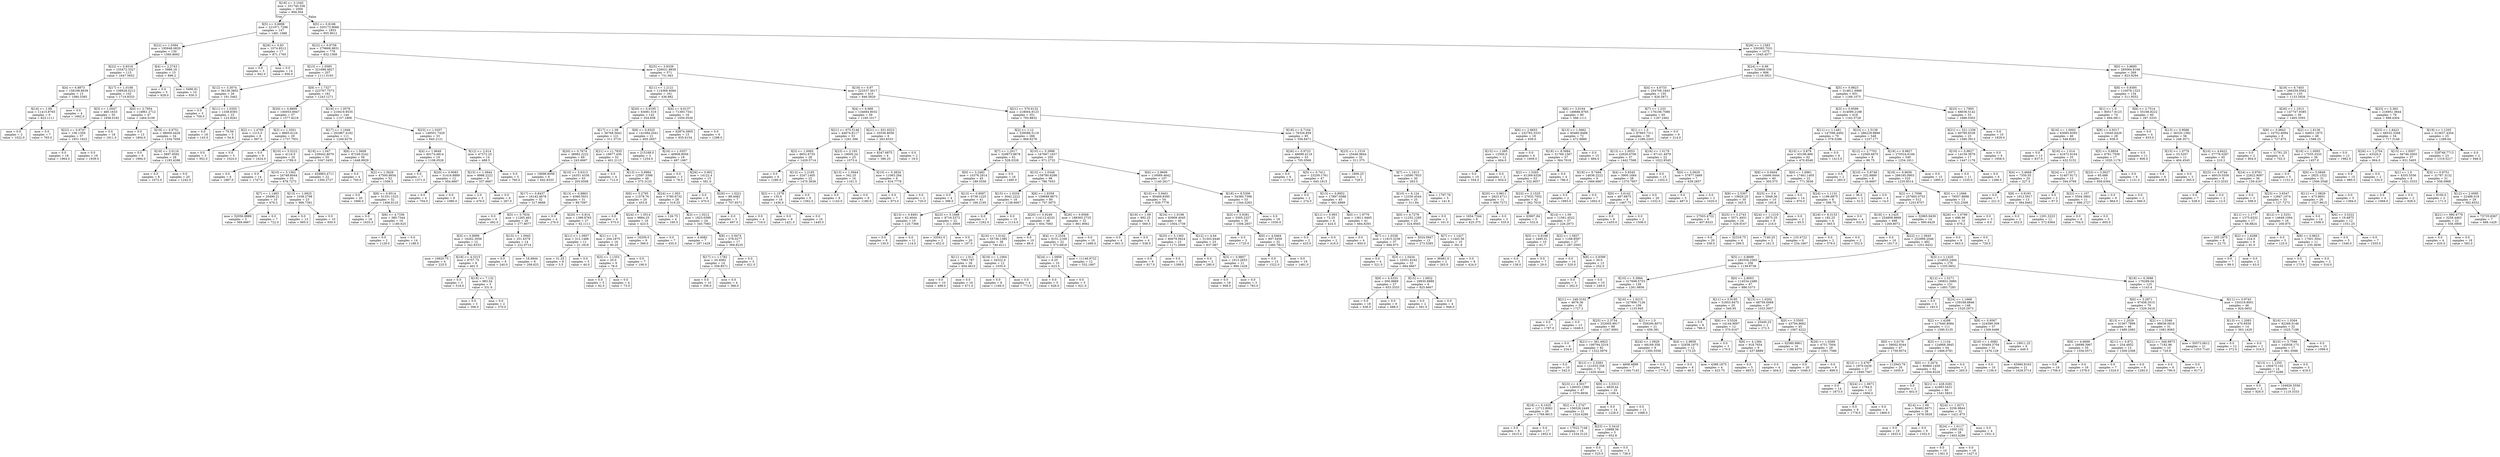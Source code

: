 digraph Tree {
node [shape=box] ;
0 [label="X[18] <= 3.1045\nmse = 331740.336\nsamples = 2000\nvalue = 994.504"] ;
1 [label="X[5] <= 0.8898\nmse = 221971.7296\nsamples = 147\nvalue = 1481.1088"] ;
0 -> 1 [labeldistance=2.5, labelangle=45, headlabel="True"] ;
2 [label="X[22] <= 1.0394\nmse = 195848.0829\nsamples = 130\nvalue = 1560.8692"] ;
1 -> 2 ;
3 [label="X[22] <= 0.9318\nmse = 155472.3327\nsamples = 115\nvalue = 1647.5652"] ;
2 -> 3 ;
4 [label="X[4] <= 6.8873\nmse = 158168.8639\nsamples = 13\nvalue = 1080.5385"] ;
3 -> 4 ;
5 [label="X[14] <= 1.09\nmse = 11415.8765\nsamples = 9\nvalue = 822.1111"] ;
4 -> 5 ;
6 [label="mse = 0.0\nsamples = 2\nvalue = 1022.0"] ;
5 -> 6 ;
7 [label="mse = 0.0\nsamples = 7\nvalue = 765.0"] ;
5 -> 7 ;
8 [label="mse = 0.0\nsamples = 4\nvalue = 1662.0"] ;
4 -> 8 ;
9 [label="X[17] <= 1.0108\nmse = 108928.0212\nsamples = 102\nvalue = 1719.8333"] ;
3 -> 9 ;
10 [label="X[3] <= 1.0547\nmse = 460.1633\nsamples = 55\nvalue = 1938.0182"] ;
9 -> 10 ;
11 [label="X[22] <= 0.9747\nmse = 156.1359\nsamples = 37\nvalue = 1951.1622"] ;
10 -> 11 ;
12 [label="mse = 0.0\nsamples = 18\nvalue = 1964.0"] ;
11 -> 12 ;
13 [label="mse = 0.0\nsamples = 19\nvalue = 1939.0"] ;
11 -> 13 ;
14 [label="mse = 0.0\nsamples = 18\nvalue = 1911.0"] ;
10 -> 14 ;
15 [label="X[0] <= 2.7954\nmse = 114961.2712\nsamples = 47\nvalue = 1464.5106"] ;
9 -> 15 ;
16 [label="mse = 0.0\nsamples = 13\nvalue = 1804.0"] ;
15 -> 16 ;
17 [label="X[19] <= 0.9751\nmse = 98000.4429\nsamples = 34\nvalue = 1334.7059"] ;
15 -> 17 ;
18 [label="mse = 0.0\nsamples = 6\nvalue = 1994.0"] ;
17 -> 18 ;
19 [label="X[18] <= 3.0116\nmse = 5897.9592\nsamples = 28\nvalue = 1193.4286"] ;
17 -> 19 ;
20 [label="mse = 0.0\nsamples = 8\nvalue = 1072.0"] ;
19 -> 20 ;
21 [label="mse = 0.0\nsamples = 20\nvalue = 1242.0"] ;
19 -> 21 ;
22 [label="X[4] <= 2.2743\nmse = 5986.16\nsamples = 15\nvalue = 896.2"] ;
2 -> 22 ;
23 [label="mse = 0.0\nsamples = 5\nvalue = 828.0"] ;
22 -> 23 ;
24 [label="mse = 5490.81\nsamples = 10\nvalue = 930.3"] ;
22 -> 24 ;
25 [label="X[26] <= 0.93\nmse = 1074.8512\nsamples = 17\nvalue = 871.1765"] ;
1 -> 25 ;
26 [label="mse = 0.0\nsamples = 3\nvalue = 942.0"] ;
25 -> 26 ;
27 [label="mse = 0.0\nsamples = 14\nvalue = 856.0"] ;
25 -> 27 ;
28 [label="X[5] <= 0.8186\nmse = 320173.9066\nsamples = 1853\nvalue = 955.9012"] ;
0 -> 28 [labeldistance=2.5, labelangle=-45, headlabel="False"] ;
29 [label="X[22] <= 0.9758\nmse = 279668.9831\nsamples = 778\nvalue = 832.1568"] ;
28 -> 29 ;
30 [label="X[15] <= 1.0585\nmse = 321696.4827\nsamples = 207\nvalue = 1111.0193"] ;
29 -> 30 ;
31 [label="X[12] <= 3.3074\nmse = 36136.3802\nsamples = 26\nvalue = 191.3462"] ;
30 -> 31 ;
32 [label="mse = 0.0\nsamples = 3\nvalue = 709.0"] ;
31 -> 32 ;
33 [label="X[11] <= 1.0355\nmse = 1338.8393\nsamples = 23\nvalue = 123.8261"] ;
31 -> 33 ;
34 [label="mse = 0.0\nsamples = 18\nvalue = 143.0"] ;
33 -> 34 ;
35 [label="mse = 70.56\nsamples = 5\nvalue = 54.8"] ;
33 -> 35 ;
36 [label="X[9] <= 1.7327\nmse = 223767.7573\nsamples = 181\nvalue = 1243.1271"] ;
30 -> 36 ;
37 [label="X[20] <= 0.8809\nmse = 100053.6947\nsamples = 37\nvalue = 1577.6216"] ;
36 -> 37 ;
38 [label="X[2] <= 1.4795\nmse = 1215.0\nsamples = 8\nvalue = 997.0"] ;
37 -> 38 ;
39 [label="mse = 0.0\nsamples = 3\nvalue = 952.0"] ;
38 -> 39 ;
40 [label="mse = 0.0\nsamples = 5\nvalue = 1024.0"] ;
38 -> 40 ;
41 [label="X[2] <= 1.3501\nmse = 8665.6124\nsamples = 29\nvalue = 1737.7931"] ;
37 -> 41 ;
42 [label="mse = 0.0\nsamples = 9\nvalue = 1624.0"] ;
41 -> 42 ;
43 [label="X[10] <= 5.5222\nmse = 4116.0\nsamples = 20\nvalue = 1789.0"] ;
41 -> 43 ;
44 [label="mse = 0.0\nsamples = 6\nvalue = 1887.0"] ;
43 -> 44 ;
45 [label="mse = 0.0\nsamples = 14\nvalue = 1747.0"] ;
43 -> 45 ;
46 [label="X[19] <= 1.0576\nmse = 219419.9535\nsamples = 144\nvalue = 1157.1806"] ;
36 -> 46 ;
47 [label="X[17] <= 1.1946\nmse = 202967.4182\nsamples = 111\nvalue = 1249.9279"] ;
46 -> 47 ;
48 [label="X[19] <= 1.047\nmse = 239442.8079\nsamples = 55\nvalue = 1047.3455"] ;
47 -> 48 ;
49 [label="X[10] <= 5.1562\nmse = 24748.8044\nsamples = 33\nvalue = 878.7273"] ;
48 -> 49 ;
50 [label="X[7] <= 1.1483\nmse = 20490.21\nsamples = 10\nvalue = 676.3"] ;
49 -> 50 ;
51 [label="mse = 52056.8889\nsamples = 3\nvalue = 569.6667"] ;
50 -> 51 ;
52 [label="mse = 0.0\nsamples = 7\nvalue = 722.0"] ;
50 -> 52 ;
53 [label="X[13] <= 1.0925\nmse = 1038.2798\nsamples = 23\nvalue = 966.7391"] ;
49 -> 53 ;
54 [label="mse = 0.0\nsamples = 13\nvalue = 995.0"] ;
53 -> 54 ;
55 [label="mse = 0.0\nsamples = 10\nvalue = 930.0"] ;
53 -> 55 ;
56 [label="mse = 454863.4711\nsamples = 22\nvalue = 1300.2727"] ;
48 -> 56 ;
57 [label="X[6] <= 1.5608\nmse = 87249.5242\nsamples = 56\nvalue = 1448.8929"] ;
47 -> 57 ;
58 [label="mse = 0.0\nsamples = 4\nvalue = 700.0"] ;
57 -> 58 ;
59 [label="X[2] <= 1.3629\nmse = 47500.8654\nsamples = 52\nvalue = 1506.5"] ;
57 -> 59 ;
60 [label="mse = 0.0\nsamples = 20\nvalue = 1666.0"] ;
59 -> 60 ;
61 [label="X[8] <= 0.9514\nmse = 51351.1523\nsamples = 32\nvalue = 1406.8125"] ;
59 -> 61 ;
62 [label="mse = 0.0\nsamples = 16\nvalue = 1633.0"] ;
61 -> 62 ;
63 [label="X[6] <= 4.7336\nmse = 380.7344\nsamples = 16\nvalue = 1180.625"] ;
61 -> 63 ;
64 [label="mse = 0.0\nsamples = 2\nvalue = 1129.0"] ;
63 -> 64 ;
65 [label="mse = 0.0\nsamples = 14\nvalue = 1188.0"] ;
63 -> 65 ;
66 [label="X[23] <= 1.0207\nmse = 148501.7429\nsamples = 33\nvalue = 845.2121"] ;
46 -> 66 ;
67 [label="X[4] <= 1.9649\nmse = 60174.6814\nsamples = 19\nvalue = 1108.0526"] ;
66 -> 67 ;
68 [label="mse = 0.0\nsamples = 7\nvalue = 1371.0"] ;
67 -> 68 ;
69 [label="X[20] <= 0.9083\nmse = 31416.8889\nsamples = 12\nvalue = 954.6667"] ;
67 -> 69 ;
70 [label="mse = 0.0\nsamples = 4\nvalue = 704.0"] ;
69 -> 70 ;
71 [label="mse = 0.0\nsamples = 8\nvalue = 1080.0"] ;
69 -> 71 ;
72 [label="X[12] <= 2.614\nmse = 47372.25\nsamples = 14\nvalue = 488.5"] ;
66 -> 72 ;
73 [label="X[15] <= 1.0944\nmse = 9988.2222\nsamples = 9\nvalue = 337.6667"] ;
72 -> 73 ;
74 [label="mse = 2.0\nsamples = 3\nvalue = 479.0"] ;
73 -> 74 ;
75 [label="mse = 0.0\nsamples = 6\nvalue = 267.0"] ;
73 -> 75 ;
76 [label="mse = 0.0\nsamples = 5\nvalue = 760.0"] ;
72 -> 76 ;
77 [label="X[25] <= 3.8339\nmse = 226021.8839\nsamples = 571\nvalue = 731.063"] ;
29 -> 77 ;
78 [label="X[11] <= 1.2121\nmse = 114369.4084\nsamples = 161\nvalue = 436.882"] ;
77 -> 78 ;
79 [label="X[20] <= 0.9195\nmse = 63081.516\nsamples = 142\nvalue = 354.838"] ;
78 -> 79 ;
80 [label="X[17] <= 1.08\nmse = 36768.5642\nsamples = 121\nvalue = 311.3719"] ;
79 -> 80 ;
81 [label="X[20] <= 0.7674\nmse = 38982.2222\nsamples = 69\nvalue = 243.6667"] ;
80 -> 81 ;
82 [label="mse = 18096.8056\nsamples = 6\nvalue = 642.8333"] ;
81 -> 82 ;
83 [label="X[10] <= 5.6313\nmse = 24351.4336\nsamples = 63\nvalue = 205.6508"] ;
81 -> 83 ;
84 [label="X[17] <= 0.8437\nmse = 16142.4678\nsamples = 32\nvalue = 317.9688"] ;
83 -> 84 ;
85 [label="mse = 0.0\nsamples = 6\nvalue = 492.0"] ;
84 -> 85 ;
86 [label="X[5] <= 0.7634\nmse = 11265.463\nsamples = 26\nvalue = 277.8077"] ;
84 -> 86 ;
87 [label="X[3] <= 0.8999\nmse = 16262.3056\nsamples = 12\nvalue = 342.8333"] ;
86 -> 87 ;
88 [label="mse = 10620.75\nsamples = 4\nvalue = 225.5"] ;
87 -> 88 ;
89 [label="X[18] <= 4.3315\nmse = 8757.75\nsamples = 8\nvalue = 401.5"] ;
87 -> 89 ;
90 [label="mse = 0.0\nsamples = 3\nvalue = 518.0"] ;
89 -> 90 ;
91 [label="X[18] <= 7.132\nmse = 983.04\nsamples = 5\nvalue = 331.6"] ;
89 -> 91 ;
92 [label="mse = 0.0\nsamples = 3\nvalue = 306.0"] ;
91 -> 92 ;
93 [label="mse = 0.0\nsamples = 2\nvalue = 370.0"] ;
91 -> 93 ;
94 [label="X[15] <= 1.0945\nmse = 251.6378\nsamples = 14\nvalue = 222.0714"] ;
86 -> 94 ;
95 [label="mse = 0.0\nsamples = 6\nvalue = 240.0"] ;
94 -> 95 ;
96 [label="mse = 18.4844\nsamples = 8\nvalue = 208.625"] ;
94 -> 96 ;
97 [label="X[13] <= 0.8863\nmse = 6360.5931\nsamples = 31\nvalue = 89.7097"] ;
83 -> 97 ;
98 [label="mse = 0.0\nsamples = 4\nvalue = 276.0"] ;
97 -> 98 ;
99 [label="X[20] <= 0.814\nmse = 1399.8765\nsamples = 27\nvalue = 62.1111"] ;
97 -> 99 ;
100 [label="X[11] <= 1.0957\nmse = 312.1488\nsamples = 11\nvalue = 21.1818"] ;
99 -> 100 ;
101 [label="mse = 31.25\nsamples = 6\nvalue = 5.5"] ;
100 -> 101 ;
102 [label="mse = 0.0\nsamples = 5\nvalue = 40.0"] ;
100 -> 102 ;
103 [label="X[1] <= 1.0\nmse = 204.1875\nsamples = 16\nvalue = 90.25"] ;
99 -> 103 ;
104 [label="X[3] <= 1.1353\nmse = 20.0\nsamples = 9\nvalue = 78.0"] ;
103 -> 104 ;
105 [label="mse = 0.0\nsamples = 5\nvalue = 82.0"] ;
104 -> 105 ;
106 [label="mse = 0.0\nsamples = 4\nvalue = 73.0"] ;
104 -> 106 ;
107 [label="mse = 0.0\nsamples = 7\nvalue = 106.0"] ;
103 -> 107 ;
108 [label="X[21] <= 11.7835\nmse = 19677.436\nsamples = 52\nvalue = 401.2115"] ;
80 -> 108 ;
109 [label="mse = 0.0\nsamples = 4\nvalue = 712.0"] ;
108 -> 109 ;
110 [label="X[13] <= 0.9984\nmse = 12597.3398\nsamples = 48\nvalue = 375.3125"] ;
108 -> 110 ;
111 [label="X[6] <= 5.2795\nmse = 11579.76\nsamples = 20\nvalue = 453.8"] ;
110 -> 111 ;
112 [label="mse = 0.0\nsamples = 4\nvalue = 575.0"] ;
111 -> 112 ;
113 [label="X[24] <= 1.0514\nmse = 9884.25\nsamples = 16\nvalue = 423.5"] ;
111 -> 113 ;
114 [label="mse = 16200.0\nsamples = 9\nvalue = 399.0"] ;
113 -> 114 ;
115 [label="mse = 0.0\nsamples = 7\nvalue = 455.0"] ;
113 -> 115 ;
116 [label="X[24] <= 1.003\nmse = 5780.9732\nsamples = 28\nvalue = 319.25"] ;
110 -> 116 ;
117 [label="mse = 126.75\nsamples = 4\nvalue = 160.5"] ;
116 -> 117 ;
118 [label="X[3] <= 1.0212\nmse = 1823.0399\nsamples = 24\nvalue = 345.7083"] ;
116 -> 118 ;
119 [label="mse = 4.4082\nsamples = 7\nvalue = 287.1429"] ;
118 -> 119 ;
120 [label="X[8] <= 0.9474\nmse = 578.0277\nsamples = 17\nvalue = 369.8235"] ;
118 -> 120 ;
121 [label="X[17] <= 1.1782\nmse = 20.4082\nsamples = 14\nvalue = 358.8571"] ;
120 -> 121 ;
122 [label="mse = 0.0\nsamples = 10\nvalue = 356.0"] ;
121 -> 122 ;
123 [label="mse = 0.0\nsamples = 4\nvalue = 366.0"] ;
121 -> 123 ;
124 [label="mse = 0.0\nsamples = 3\nvalue = 421.0"] ;
120 -> 124 ;
125 [label="X[8] <= 0.9325\nmse = 141084.2041\nsamples = 21\nvalue = 605.2857"] ;
79 -> 125 ;
126 [label="mse = 215168.0\nsamples = 3\nvalue = 1254.0"] ;
125 -> 126 ;
127 [label="X[16] <= 1.0357\nmse = 46908.8056\nsamples = 18\nvalue = 497.1667"] ;
125 -> 127 ;
128 [label="mse = 0.0\nsamples = 3\nvalue = 78.0"] ;
127 -> 128 ;
129 [label="X[26] <= 0.902\nmse = 14122.4\nsamples = 15\nvalue = 581.0"] ;
127 -> 129 ;
130 [label="mse = 0.0\nsamples = 8\nvalue = 470.0"] ;
129 -> 130 ;
131 [label="X[26] <= 1.0221\nmse = 88.4082\nsamples = 7\nvalue = 707.8571"] ;
129 -> 131 ;
132 [label="mse = 0.0\nsamples = 3\nvalue = 697.0"] ;
131 -> 132 ;
133 [label="mse = 0.0\nsamples = 4\nvalue = 716.0"] ;
131 -> 133 ;
134 [label="X[4] <= 6.6137\nmse = 71393.7341\nsamples = 19\nvalue = 1050.0526"] ;
78 -> 134 ;
135 [label="mse = 62874.3905\nsamples = 13\nvalue = 935.6154"] ;
134 -> 135 ;
136 [label="mse = 0.0\nsamples = 6\nvalue = 1298.0"] ;
134 -> 136 ;
137 [label="X[19] <= 0.97\nmse = 222537.3017\nsamples = 410\nvalue = 846.5829"] ;
77 -> 137 ;
138 [label="X[4] <= 6.668\nmse = 134684.8032\nsamples = 59\nvalue = 1160.1017"] ;
137 -> 138 ;
139 [label="X[21] <= 675.5146\nmse = 44674.8117\nsamples = 53\nvalue = 1261.566"] ;
138 -> 139 ;
140 [label="X[3] <= 1.0065\nmse = 8652.6735\nsamples = 28\nvalue = 1429.5714"] ;
139 -> 140 ;
141 [label="mse = 0.0\nsamples = 6\nvalue = 1280.0"] ;
140 -> 141 ;
142 [label="X[13] <= 1.2185\nmse = 3247.1405\nsamples = 22\nvalue = 1470.3636"] ;
140 -> 142 ;
143 [label="X[2] <= 1.1578\nmse = 135.0\nsamples = 16\nvalue = 1436.0"] ;
142 -> 143 ;
144 [label="mse = 0.0\nsamples = 6\nvalue = 1421.0"] ;
143 -> 144 ;
145 [label="mse = 0.0\nsamples = 10\nvalue = 1445.0"] ;
143 -> 145 ;
146 [label="mse = 0.0\nsamples = 6\nvalue = 1562.0"] ;
142 -> 146 ;
147 [label="X[23] <= 2.193\nmse = 18000.24\nsamples = 25\nvalue = 1073.4"] ;
139 -> 147 ;
148 [label="X[13] <= 1.0944\nmse = 342.25\nsamples = 16\nvalue = 1161.5"] ;
147 -> 148 ;
149 [label="mse = 0.0\nsamples = 8\nvalue = 1143.0"] ;
148 -> 149 ;
150 [label="mse = 0.0\nsamples = 8\nvalue = 1180.0"] ;
148 -> 150 ;
151 [label="X[10] <= 5.3834\nmse = 11063.284\nsamples = 9\nvalue = 916.7778"] ;
147 -> 151 ;
152 [label="mse = 0.0\nsamples = 7\nvalue = 973.0"] ;
151 -> 152 ;
153 [label="mse = 0.0\nsamples = 2\nvalue = 720.0"] ;
151 -> 153 ;
154 [label="X[21] <= 631.6523\nmse = 35536.8056\nsamples = 6\nvalue = 263.8333"] ;
138 -> 154 ;
155 [label="mse = 8347.6875\nsamples = 4\nvalue = 386.25"] ;
154 -> 155 ;
156 [label="mse = 0.0\nsamples = 2\nvalue = 19.0"] ;
154 -> 156 ;
157 [label="X[21] <= 576.6132\nmse = 218004.9123\nsamples = 351\nvalue = 793.8832"] ;
137 -> 157 ;
158 [label="X[2] <= 1.12\nmse = 239586.5119\nsamples = 266\nvalue = 869.6278"] ;
157 -> 158 ;
159 [label="X[7] <= 1.2017\nmse = 329873.8678\nsamples = 61\nvalue = 528.0328"] ;
158 -> 159 ;
160 [label="X[0] <= 3.2482\nmse = 10376.2914\nsamples = 45\nvalue = 189.5556"] ;
159 -> 160 ;
161 [label="mse = 0.0\nsamples = 4\nvalue = 398.0"] ;
160 -> 161 ;
162 [label="X[13] <= 0.9097\nmse = 6736.1225\nsamples = 41\nvalue = 169.2195"] ;
160 -> 162 ;
163 [label="X[13] <= 0.8491\nmse = 62.4044\nsamples = 19\nvalue = 120.7368"] ;
162 -> 163 ;
164 [label="mse = 0.0\nsamples = 8\nvalue = 130.0"] ;
163 -> 164 ;
165 [label="mse = 0.0\nsamples = 11\nvalue = 114.0"] ;
163 -> 165 ;
166 [label="X[23] <= 5.1668\nmse = 8716.5372\nsamples = 22\nvalue = 211.0909"] ;
162 -> 166 ;
167 [label="mse = 32041.0\nsamples = 2\nvalue = 452.0"] ;
166 -> 167 ;
168 [label="mse = 0.0\nsamples = 20\nvalue = 187.0"] ;
166 -> 168 ;
169 [label="mse = 0.0\nsamples = 16\nvalue = 1480.0"] ;
159 -> 169 ;
170 [label="X[10] <= 5.3998\nmse = 167667.1937\nsamples = 205\nvalue = 971.2732"] ;
158 -> 170 ;
171 [label="X[15] <= 1.0348\nmse = 158780.6286\nsamples = 98\nvalue = 786.7653"] ;
170 -> 171 ;
172 [label="X[15] <= 1.0334\nmse = 3042.2222\nsamples = 18\nvalue = 1138.6667"] ;
171 -> 172 ;
173 [label="mse = 0.0\nsamples = 3\nvalue = 1262.0"] ;
172 -> 173 ;
174 [label="mse = 0.0\nsamples = 15\nvalue = 1114.0"] ;
172 -> 174 ;
175 [label="X[6] <= 1.8358\nmse = 159689.8673\nsamples = 80\nvalue = 707.5875"] ;
171 -> 175 ;
176 [label="X[20] <= 0.9249\nmse = 114112.6233\nsamples = 48\nvalue = 604.7083"] ;
175 -> 176 ;
177 [label="X[16] <= 1.0142\nmse = 55736.1385\nsamples = 38\nvalue = 740.4211"] ;
176 -> 177 ;
178 [label="X[11] <= 1.011\nmse = 7083.787\nsamples = 26\nvalue = 604.4615"] ;
177 -> 178 ;
179 [label="mse = 0.0\nsamples = 10\nvalue = 498.0"] ;
178 -> 179 ;
180 [label="mse = 0.0\nsamples = 16\nvalue = 671.0"] ;
178 -> 180 ;
181 [label="X[19] <= 1.1064\nmse = 34322.0\nsamples = 12\nvalue = 1035.0"] ;
177 -> 181 ;
182 [label="mse = 0.0\nsamples = 8\nvalue = 1166.0"] ;
181 -> 182 ;
183 [label="mse = 0.0\nsamples = 4\nvalue = 773.0"] ;
181 -> 183 ;
184 [label="mse = 0.0\nsamples = 10\nvalue = 89.0"] ;
176 -> 184 ;
185 [label="X[26] <= 0.9568\nmse = 188365.2725\nsamples = 32\nvalue = 861.9062"] ;
175 -> 185 ;
186 [label="X[4] <= 3.2534\nmse = 8151.2169\nsamples = 22\nvalue = 573.6818"] ;
185 -> 186 ;
187 [label="X[24] <= 1.0956\nmse = 6.25\nsamples = 10\nvalue = 623.5"] ;
186 -> 187 ;
188 [label="mse = 0.0\nsamples = 5\nvalue = 626.0"] ;
187 -> 188 ;
189 [label="mse = 0.0\nsamples = 5\nvalue = 621.0"] ;
187 -> 189 ;
190 [label="mse = 11146.9722\nsamples = 12\nvalue = 532.1667"] ;
186 -> 190 ;
191 [label="mse = 0.0\nsamples = 10\nvalue = 1496.0"] ;
185 -> 191 ;
192 [label="X[0] <= 2.9609\nmse = 116069.4642\nsamples = 107\nvalue = 1140.2617"] ;
170 -> 192 ;
193 [label="X[10] <= 5.8401\nmse = 95469.8395\nsamples = 54\nvalue = 939.7778"] ;
192 -> 193 ;
194 [label="X[19] <= 1.09\nmse = 992.25\nsamples = 8\nvalue = 569.5"] ;
193 -> 194 ;
195 [label="mse = 0.0\nsamples = 4\nvalue = 601.0"] ;
194 -> 195 ;
196 [label="mse = 0.0\nsamples = 4\nvalue = 538.0"] ;
194 -> 196 ;
197 [label="X[16] <= 1.0198\nmse = 83909.4045\nsamples = 46\nvalue = 1004.1739"] ;
193 -> 197 ;
198 [label="X[25] <= 5.1365\nmse = 80679.0624\nsamples = 23\nvalue = 1171.2609"] ;
197 -> 198 ;
199 [label="mse = 0.0\nsamples = 9\nvalue = 817.0"] ;
198 -> 199 ;
200 [label="mse = 0.0\nsamples = 14\nvalue = 1399.0"] ;
198 -> 200 ;
201 [label="X[12] <= 4.64\nmse = 31303.6446\nsamples = 23\nvalue = 837.087"] ;
197 -> 201 ;
202 [label="mse = 0.0\nsamples = 2\nvalue = 280.0"] ;
201 -> 202 ;
203 [label="X[3] <= 0.9807\nmse = 1913.2653\nsamples = 21\nvalue = 890.1429"] ;
201 -> 203 ;
204 [label="mse = 0.0\nsamples = 18\nvalue = 908.0"] ;
203 -> 204 ;
205 [label="mse = 0.0\nsamples = 3\nvalue = 783.0"] ;
203 -> 205 ;
206 [label="X[18] <= 8.5306\nmse = 54380.7398\nsamples = 53\nvalue = 1344.5283"] ;
192 -> 206 ;
207 [label="X[3] <= 0.9381\nmse = 5305.2327\nsamples = 35\nvalue = 1506.2857"] ;
206 -> 207 ;
208 [label="mse = 0.0\nsamples = 3\nvalue = 1725.0"] ;
207 -> 208 ;
209 [label="X[0] <= 4.0464\nmse = 897.5459\nsamples = 32\nvalue = 1485.7812"] ;
207 -> 209 ;
210 [label="mse = 0.0\nsamples = 13\nvalue = 1522.0"] ;
209 -> 210 ;
211 [label="mse = 0.0\nsamples = 19\nvalue = 1461.0"] ;
209 -> 211 ;
212 [label="mse = 0.0\nsamples = 18\nvalue = 1030.0"] ;
206 -> 212 ;
213 [label="X[18] <= 6.7104\nmse = 76326.859\nsamples = 85\nvalue = 556.8471"] ;
157 -> 213 ;
214 [label="X[26] <= 0.9723\nmse = 48699.4119\nsamples = 53\nvalue = 705.0566"] ;
213 -> 214 ;
215 [label="mse = 0.0\nsamples = 6\nvalue = 1174.0"] ;
214 -> 215 ;
216 [label="X[5] <= 0.7411\nmse = 23259.1761\nsamples = 47\nvalue = 645.1915"] ;
214 -> 216 ;
217 [label="mse = 0.0\nsamples = 2\nvalue = 274.0"] ;
216 -> 217 ;
218 [label="X[13] <= 0.8952\nmse = 17897.0588\nsamples = 45\nvalue = 661.6889"] ;
216 -> 218 ;
219 [label="X[11] <= 0.993\nmse = 72.25\nsamples = 4\nvalue = 424.5"] ;
218 -> 219 ;
220 [label="mse = 0.0\nsamples = 2\nvalue = 433.0"] ;
219 -> 220 ;
221 [label="mse = 0.0\nsamples = 2\nvalue = 416.0"] ;
219 -> 221 ;
222 [label="X[0] <= 1.9776\nmse = 13611.9465\nsamples = 41\nvalue = 684.8293"] ;
218 -> 222 ;
223 [label="mse = 0.0\nsamples = 4\nvalue = 850.0"] ;
222 -> 223 ;
224 [label="X[7] <= 1.0338\nmse = 11815.3236\nsamples = 37\nvalue = 666.973"] ;
222 -> 224 ;
225 [label="mse = 0.0\nsamples = 4\nvalue = 521.0"] ;
224 -> 225 ;
226 [label="X[3] <= 1.0434\nmse = 10351.6162\nsamples = 33\nvalue = 684.6667"] ;
224 -> 226 ;
227 [label="X[9] <= 4.5333\nmse = 600.8889\nsamples = 27\nvalue = 653.3333"] ;
226 -> 227 ;
228 [label="mse = 0.0\nsamples = 18\nvalue = 636.0"] ;
227 -> 228 ;
229 [label="mse = 0.0\nsamples = 9\nvalue = 688.0"] ;
227 -> 229 ;
230 [label="X[15] <= 1.0832\nmse = 29930.8889\nsamples = 6\nvalue = 825.6667"] ;
226 -> 230 ;
231 [label="mse = 0.0\nsamples = 2\nvalue = 581.0"] ;
230 -> 231 ;
232 [label="mse = 0.0\nsamples = 4\nvalue = 948.0"] ;
230 -> 232 ;
233 [label="X[23] <= 1.1519\nmse = 25446.9844\nsamples = 32\nvalue = 311.375"] ;
213 -> 233 ;
234 [label="mse = 1806.25\nsamples = 2\nvalue = 729.5"] ;
233 -> 234 ;
235 [label="X[7] <= 1.1913\nmse = 14590.7833\nsamples = 30\nvalue = 283.5"] ;
233 -> 235 ;
236 [label="X[10] <= 6.124\nmse = 12330.4544\nsamples = 25\nvalue = 311.84"] ;
235 -> 236 ;
237 [label="X[0] <= 4.7278\nmse = 11252.1285\nsamples = 23\nvalue = 324.9565"] ;
236 -> 237 ;
238 [label="mse = 5024.0947\nsamples = 13\nvalue = 273.5385"] ;
237 -> 238 ;
239 [label="X[7] <= 1.1427\nmse = 11443.56\nsamples = 10\nvalue = 391.8"] ;
237 -> 239 ;
240 [label="mse = 36481.0\nsamples = 2\nvalue = 263.0"] ;
239 -> 240 ;
241 [label="mse = 0.0\nsamples = 8\nvalue = 424.0"] ;
239 -> 241 ;
242 [label="mse = 0.0\nsamples = 2\nvalue = 161.0"] ;
236 -> 242 ;
243 [label="mse = 1797.76\nsamples = 5\nvalue = 141.8"] ;
235 -> 243 ;
244 [label="X[26] <= 1.1583\nmse = 330385.7031\nsamples = 1075\nvalue = 1045.4577"] ;
28 -> 244 ;
245 [label="X[24] <= 0.99\nmse = 323666.556\nsamples = 806\nvalue = 1119.3921"] ;
244 -> 245 ;
246 [label="X[4] <= 4.6733\nmse = 254709.1843\nsamples = 155\nvalue = 826.5871"] ;
245 -> 246 ;
247 [label="X[6] <= 3.0104\nmse = 149686.8765\nsamples = 90\nvalue = 566.1111"] ;
246 -> 247 ;
248 [label="X[6] <= 2.6653\nmse = 232783.3333\nsamples = 18\nvalue = 939.0"] ;
247 -> 248 ;
249 [label="X[15] <= 1.085\nmse = 12500.0\nsamples = 12\nvalue = 604.0"] ;
248 -> 249 ;
250 [label="mse = 0.0\nsamples = 10\nvalue = 554.0"] ;
249 -> 250 ;
251 [label="mse = 0.0\nsamples = 2\nvalue = 854.0"] ;
249 -> 251 ;
252 [label="mse = 0.0\nsamples = 6\nvalue = 1609.0"] ;
248 -> 252 ;
253 [label="X[13] <= 1.0662\nmse = 85460.8488\nsamples = 72\nvalue = 472.8889"] ;
247 -> 253 ;
254 [label="X[18] <= 8.5884\nmse = 51769.1567\nsamples = 57\nvalue = 364.7018"] ;
253 -> 254 ;
255 [label="X[2] <= 1.5265\nmse = 41269.6326\nsamples = 53\nvalue = 332.9057"] ;
254 -> 255 ;
256 [label="X[20] <= 0.8811\nmse = 2823.4711\nsamples = 11\nvalue = 600.7273"] ;
255 -> 256 ;
257 [label="mse = 1654.7344\nsamples = 8\nvalue = 625.375"] ;
256 -> 257 ;
258 [label="mse = 0.0\nsamples = 3\nvalue = 535.0"] ;
256 -> 258 ;
259 [label="X[23] <= 2.1525\nmse = 27632.7052\nsamples = 42\nvalue = 262.7619"] ;
255 -> 259 ;
260 [label="mse = 63907.84\nsamples = 5\nvalue = 532.6"] ;
259 -> 260 ;
261 [label="X[14] <= 1.09\nmse = 11561.4522\nsamples = 37\nvalue = 226.2973"] ;
259 -> 261 ;
262 [label="X[5] <= 0.9168\nmse = 2495.01\nsamples = 10\nvalue = 61.7"] ;
261 -> 262 ;
263 [label="mse = 0.0\nsamples = 3\nvalue = 138.0"] ;
262 -> 263 ;
264 [label="mse = 0.0\nsamples = 7\nvalue = 29.0"] ;
262 -> 264 ;
265 [label="X[2] <= 1.5837\nmse = 1168.8587\nsamples = 27\nvalue = 287.2593"] ;
261 -> 265 ;
266 [label="mse = 0.0\nsamples = 14\nvalue = 320.0"] ;
265 -> 266 ;
267 [label="X[8] <= 0.9399\nmse = 30.0\nsamples = 13\nvalue = 252.0"] ;
265 -> 267 ;
268 [label="mse = 0.0\nsamples = 3\nvalue = 262.0"] ;
267 -> 268 ;
269 [label="mse = 0.0\nsamples = 10\nvalue = 249.0"] ;
267 -> 269 ;
270 [label="mse = 0.0\nsamples = 4\nvalue = 786.0"] ;
254 -> 270 ;
271 [label="mse = 0.0\nsamples = 15\nvalue = 884.0"] ;
253 -> 271 ;
272 [label="X[7] <= 1.233\nmse = 176106.7086\nsamples = 65\nvalue = 1187.2462"] ;
246 -> 272 ;
273 [label="X[1] <= 1.0\nmse = 87893.7311\nsamples = 59\nvalue = 1286.2203"] ;
272 -> 273 ;
274 [label="X[13] <= 1.0053\nmse = 22626.6706\nsamples = 37\nvalue = 1442.7568"] ;
273 -> 274 ;
275 [label="X[18] <= 9.7494\nmse = 14636.2222\nsamples = 9\nvalue = 1666.6667"] ;
274 -> 275 ;
276 [label="mse = 0.0\nsamples = 2\nvalue = 1893.0"] ;
275 -> 276 ;
277 [label="mse = 0.0\nsamples = 7\nvalue = 1602.0"] ;
275 -> 277 ;
278 [label="X[4] <= 5.6545\nmse = 3900.1684\nsamples = 28\nvalue = 1370.7857"] ;
274 -> 278 ;
279 [label="X[0] <= 3.6142\nmse = 487.6875\nsamples = 8\nvalue = 1467.75"] ;
278 -> 279 ;
280 [label="mse = 0.0\nsamples = 6\nvalue = 1455.0"] ;
279 -> 280 ;
281 [label="mse = 0.0\nsamples = 2\nvalue = 1506.0"] ;
279 -> 281 ;
282 [label="mse = 0.0\nsamples = 20\nvalue = 1332.0"] ;
278 -> 282 ;
283 [label="X[16] <= 1.0179\nmse = 87141.4979\nsamples = 22\nvalue = 1022.9545"] ;
273 -> 283 ;
284 [label="mse = 0.0\nsamples = 15\nvalue = 1202.0"] ;
283 -> 284 ;
285 [label="X[0] <= 3.0629\nmse = 57977.3469\nsamples = 7\nvalue = 639.2857"] ;
283 -> 285 ;
286 [label="mse = 0.0\nsamples = 5\nvalue = 487.0"] ;
285 -> 286 ;
287 [label="mse = 0.0\nsamples = 2\nvalue = 1020.0"] ;
285 -> 287 ;
288 [label="mse = 0.0\nsamples = 6\nvalue = 214.0"] ;
272 -> 288 ;
289 [label="X[5] <= 0.9823\nmse = 314811.6966\nsamples = 651\nvalue = 1189.1075"] ;
245 -> 289 ;
290 [label="X[3] <= 0.9599\nmse = 314099.2188\nsamples = 618\nvalue = 1162.5728"] ;
289 -> 290 ;
291 [label="X[11] <= 1.1481\nmse = 147596.4492\nsamples = 70\nvalue = 578.5286"] ;
290 -> 291 ;
292 [label="X[10] <= 5.879\nmse = 65196.866\nsamples = 62\nvalue = 470.8548"] ;
291 -> 292 ;
293 [label="X[8] <= 0.9404\nmse = 14466.0444\nsamples = 40\nvalue = 305.575"] ;
292 -> 293 ;
294 [label="X[9] <= 2.5307\nmse = 10929.25\nsamples = 30\nvalue = 345.5"] ;
293 -> 294 ;
295 [label="mse = 27503.4722\nsamples = 6\nvalue = 407.8333"] ;
294 -> 295 ;
296 [label="X[25] <= 3.2743\nmse = 5571.4931\nsamples = 24\nvalue = 329.9167"] ;
294 -> 296 ;
297 [label="mse = 0.0\nsamples = 20\nvalue = 336.0"] ;
296 -> 297 ;
298 [label="mse = 32318.75\nsamples = 4\nvalue = 299.5"] ;
296 -> 298 ;
299 [label="X[25] <= 3.4\nmse = 5948.36\nsamples = 10\nvalue = 185.8"] ;
293 -> 299 ;
300 [label="X[24] <= 1.1219\nmse = 2875.25\nsamples = 8\nvalue = 216.0"] ;
299 -> 300 ;
301 [label="mse = 7140.25\nsamples = 2\nvalue = 161.5"] ;
300 -> 301 ;
302 [label="mse = 133.4722\nsamples = 6\nvalue = 234.1667"] ;
300 -> 302 ;
303 [label="mse = 0.0\nsamples = 2\nvalue = 65.0"] ;
299 -> 303 ;
304 [label="X[0] <= 1.6961\nmse = 17461.1405\nsamples = 22\nvalue = 771.3636"] ;
292 -> 304 ;
305 [label="mse = 0.0\nsamples = 14\nvalue = 870.0"] ;
304 -> 305 ;
306 [label="X[24] <= 1.1131\nmse = 1196.6875\nsamples = 8\nvalue = 598.75"] ;
304 -> 306 ;
307 [label="X[18] <= 6.3133\nmse = 182.25\nsamples = 4\nvalue = 565.5"] ;
306 -> 307 ;
308 [label="mse = 0.0\nsamples = 2\nvalue = 579.0"] ;
307 -> 308 ;
309 [label="mse = 0.0\nsamples = 2\nvalue = 552.0"] ;
307 -> 309 ;
310 [label="mse = 0.0\nsamples = 4\nvalue = 632.0"] ;
306 -> 310 ;
311 [label="mse = 0.0\nsamples = 8\nvalue = 1413.0"] ;
291 -> 311 ;
312 [label="X[23] <= 1.5139\nmse = 286229.8866\nsamples = 548\nvalue = 1237.177"] ;
290 -> 312 ;
313 [label="X[12] <= 2.7703\nmse = 12569.6875\nsamples = 8\nvalue = 90.75"] ;
312 -> 313 ;
314 [label="mse = 0.0\nsamples = 2\nvalue = 283.0"] ;
313 -> 314 ;
315 [label="X[10] <= 5.8749\nmse = 332.8889\nsamples = 6\nvalue = 26.6667"] ;
313 -> 315 ;
316 [label="mse = 36.0\nsamples = 2\nvalue = 52.0"] ;
315 -> 316 ;
317 [label="mse = 0.0\nsamples = 4\nvalue = 14.0"] ;
315 -> 317 ;
318 [label="X[18] <= 9.9827\nmse = 270524.6166\nsamples = 540\nvalue = 1254.1611"] ;
312 -> 318 ;
319 [label="X[18] <= 9.9656\nmse = 266185.0903\nsamples = 525\nvalue = 1235.8514"] ;
318 -> 319 ;
320 [label="X[2] <= 1.7098\nmse = 257665.0753\nsamples = 512\nvalue = 1253.9707"] ;
319 -> 320 ;
321 [label="X[18] <= 4.1425\nmse = 254809.9669\nsamples = 498\nvalue = 1269.8072"] ;
320 -> 321 ;
322 [label="mse = 0.0\nsamples = 16\nvalue = 1817.0"] ;
321 -> 322 ;
323 [label="X[22] <= 1.0645\nmse = 252999.2046\nsamples = 482\nvalue = 1251.6432"] ;
321 -> 323 ;
324 [label="X[5] <= 0.8699\nmse = 282556.2365\nsamples = 206\nvalue = 1139.8738"] ;
323 -> 324 ;
325 [label="X[10] <= 5.3994\nmse = 317698.5753\nsamples = 139\nvalue = 1261.9856"] ;
324 -> 325 ;
326 [label="X[21] <= 248.3102\nmse = 4676.36\nsamples = 30\nvalue = 1727.2"] ;
325 -> 326 ;
327 [label="mse = 0.0\nsamples = 17\nvalue = 1787.0"] ;
326 -> 327 ;
328 [label="mse = 0.0\nsamples = 13\nvalue = 1649.0"] ;
326 -> 328 ;
329 [label="X[16] <= 1.0215\nmse = 327890.7126\nsamples = 109\nvalue = 1133.945"] ;
325 -> 329 ;
330 [label="X[25] <= 2.3734\nmse = 253005.9917\nsamples = 88\nvalue = 1247.9091"] ;
329 -> 330 ;
331 [label="mse = 0.0\nsamples = 6\nvalue = 234.0"] ;
330 -> 331 ;
332 [label="X[21] <= 361.6923\nmse = 190794.3319\nsamples = 82\nvalue = 1322.0976"] ;
330 -> 332 ;
333 [label="mse = 0.0\nsamples = 10\nvalue = 542.0"] ;
332 -> 333 ;
334 [label="X[12] <= 2.5583\nmse = 121033.358\nsamples = 72\nvalue = 1430.4444"] ;
332 -> 334 ;
335 [label="X[23] <= 4.5017\nmse = 126033.1589\nsamples = 47\nvalue = 1570.8936"] ;
334 -> 335 ;
336 [label="X[18] <= 6.1025\nmse = 12712.8062\nsamples = 26\nvalue = 1769.9615"] ;
335 -> 336 ;
337 [label="mse = 0.0\nsamples = 9\nvalue = 1615.0"] ;
336 -> 337 ;
338 [label="mse = 0.0\nsamples = 17\nvalue = 1852.0"] ;
336 -> 338 ;
339 [label="X[2] <= 1.2747\nmse = 156526.2449\nsamples = 21\nvalue = 1324.4286"] ;
335 -> 339 ;
340 [label="mse = 17022.7148\nsamples = 16\nvalue = 1534.3125"] ;
339 -> 340 ;
341 [label="X[23] <= 5.3416\nmse = 10888.56\nsamples = 5\nvalue = 652.8"] ;
339 -> 341 ;
342 [label="mse = 0.0\nsamples = 2\nvalue = 525.0"] ;
341 -> 342 ;
343 [label="mse = 0.0\nsamples = 3\nvalue = 738.0"] ;
341 -> 343 ;
344 [label="X[9] <= 3.5313\nmse = 4829.44\nsamples = 25\nvalue = 1166.4"] ;
334 -> 344 ;
345 [label="mse = 0.0\nsamples = 14\nvalue = 1228.0"] ;
344 -> 345 ;
346 [label="mse = 0.0\nsamples = 11\nvalue = 1088.0"] ;
344 -> 346 ;
347 [label="X[1] <= 1.0\nmse = 359200.8073\nsamples = 21\nvalue = 656.381"] ;
329 -> 347 ;
348 [label="X[24] <= 1.0929\nmse = 68169.358\nsamples = 9\nvalue = 1300.5556"] ;
347 -> 348 ;
349 [label="mse = 4608.4898\nsamples = 7\nvalue = 1164.7143"] ;
348 -> 349 ;
350 [label="mse = 0.0\nsamples = 2\nvalue = 1776.0"] ;
348 -> 350 ;
351 [label="X[4] <= 2.9859\nmse = 32838.1875\nsamples = 12\nvalue = 173.25"] ;
347 -> 351 ;
352 [label="mse = 0.0\nsamples = 8\nvalue = 48.0"] ;
351 -> 352 ;
353 [label="mse = 4389.1875\nsamples = 4\nvalue = 423.75"] ;
351 -> 353 ;
354 [label="X[0] <= 2.8003\nmse = 114534.2486\nsamples = 67\nvalue = 886.5373"] ;
324 -> 354 ;
355 [label="X[11] <= 0.9195\nmse = 51853.9475\nsamples = 20\nvalue = 540.95"] ;
354 -> 355 ;
356 [label="mse = 0.0\nsamples = 8\nvalue = 796.0"] ;
355 -> 356 ;
357 [label="X[6] <= 3.5526\nmse = 14144.9097\nsamples = 12\nvalue = 370.9167"] ;
355 -> 357 ;
358 [label="mse = 0.0\nsamples = 3\nvalue = 170.0"] ;
357 -> 358 ;
359 [label="X[9] <= 4.1384\nmse = 918.7654\nsamples = 9\nvalue = 437.8889"] ;
357 -> 359 ;
360 [label="mse = 0.0\nsamples = 5\nvalue = 465.0"] ;
359 -> 360 ;
361 [label="mse = 0.0\nsamples = 4\nvalue = 404.0"] ;
359 -> 361 ;
362 [label="X[15] <= 1.0202\nmse = 68759.0068\nsamples = 47\nvalue = 1033.5957"] ;
354 -> 362 ;
363 [label="mse = 25440.25\nsamples = 2\nvalue = 272.5"] ;
362 -> 363 ;
364 [label="X[0] <= 3.5505\nmse = 43794.8662\nsamples = 45\nvalue = 1067.4222"] ;
362 -> 364 ;
365 [label="mse = 92580.9961\nsamples = 16\nvalue = 1186.4375"] ;
364 -> 365 ;
366 [label="X[26] <= 1.0269\nmse = 4751.7004\nsamples = 29\nvalue = 1001.7586"] ;
364 -> 366 ;
367 [label="mse = 0.0\nsamples = 20\nvalue = 1048.0"] ;
366 -> 367 ;
368 [label="mse = 0.0\nsamples = 9\nvalue = 899.0"] ;
366 -> 368 ;
369 [label="X[3] <= 1.1435\nmse = 214655.2494\nsamples = 276\nvalue = 1335.0652"] ;
323 -> 369 ;
370 [label="X[12] <= 1.5271\nmse = 190831.0985\nsamples = 151\nvalue = 1493.7285"] ;
369 -> 370 ;
371 [label="mse = 0.0\nsamples = 3\nvalue = 183.0"] ;
370 -> 371 ;
372 [label="X[24] <= 1.1668\nmse = 159168.8846\nsamples = 148\nvalue = 1520.2973"] ;
370 -> 372 ;
373 [label="X[2] <= 1.4298\nmse = 117640.8084\nsamples = 111\nvalue = 1590.5135"] ;
372 -> 373 ;
374 [label="X[0] <= 3.0176\nmse = 58002.9344\nsamples = 47\nvalue = 1759.9574"] ;
373 -> 374 ;
375 [label="X[12] <= 3.4767\nmse = 1970.0439\nsamples = 27\nvalue = 1840.7407"] ;
374 -> 375 ;
376 [label="mse = 0.0\nsamples = 14\nvalue = 1873.0"] ;
375 -> 376 ;
377 [label="X[24] <= 1.0671\nmse = 1764.0\nsamples = 13\nvalue = 1806.0"] ;
375 -> 377 ;
378 [label="mse = 0.0\nsamples = 9\nvalue = 1778.0"] ;
377 -> 378 ;
379 [label="mse = 0.0\nsamples = 4\nvalue = 1869.0"] ;
377 -> 379 ;
380 [label="mse = 112943.79\nsamples = 20\nvalue = 1650.9"] ;
374 -> 380 ;
381 [label="X[3] <= 1.1134\nmse = 124868.3845\nsamples = 64\nvalue = 1466.0781"] ;
373 -> 381 ;
382 [label="X[0] <= 3.3474\nmse = 80860.1459\nsamples = 62\nvalue = 1504.8226"] ;
381 -> 382 ;
383 [label="mse = 0.0\nsamples = 2\nvalue = 402.0"] ;
382 -> 383 ;
384 [label="X[21] <= 428.0281\nmse = 41663.5431\nsamples = 60\nvalue = 1541.5833"] ;
382 -> 384 ;
385 [label="X[14] <= 1.09\nmse = 50462.6671\nsamples = 28\nvalue = 1678.3929"] ;
384 -> 385 ;
386 [label="mse = 0.0\nsamples = 19\nvalue = 1833.0"] ;
385 -> 386 ;
387 [label="mse = 0.0\nsamples = 9\nvalue = 1352.0"] ;
385 -> 387 ;
388 [label="X[24] <= 1.0271\nmse = 3256.9844\nsamples = 32\nvalue = 1421.875"] ;
384 -> 388 ;
389 [label="X[24] <= 1.0117\nmse = 1000.102\nsamples = 28\nvalue = 1403.4286"] ;
388 -> 389 ;
390 [label="mse = 0.0\nsamples = 10\nvalue = 1361.0"] ;
389 -> 390 ;
391 [label="mse = 0.0\nsamples = 18\nvalue = 1427.0"] ;
389 -> 391 ;
392 [label="mse = 0.0\nsamples = 4\nvalue = 1551.0"] ;
388 -> 392 ;
393 [label="mse = 0.0\nsamples = 2\nvalue = 265.0"] ;
381 -> 393 ;
394 [label="X[8] <= 0.9567\nmse = 224589.309\nsamples = 37\nvalue = 1309.6486"] ;
372 -> 394 ;
395 [label="X[16] <= 1.0082\nmse = 93484.3704\nsamples = 31\nvalue = 1476.129"] ;
394 -> 395 ;
396 [label="mse = 0.0\nsamples = 10\nvalue = 1156.0"] ;
395 -> 396 ;
397 [label="mse = 65960.8163\nsamples = 21\nvalue = 1628.5714"] ;
395 -> 397 ;
398 [label="mse = 18911.25\nsamples = 6\nvalue = 449.5"] ;
394 -> 398 ;
399 [label="X[18] <= 6.3686\nmse = 176289.04\nsamples = 125\nvalue = 1143.4"] ;
369 -> 399 ;
400 [label="X[0] <= 3.2871\nmse = 97458.3515\nsamples = 79\nvalue = 1329.3418"] ;
399 -> 400 ;
401 [label="X[13] <= 1.2029\nmse = 31567.7899\nsamples = 48\nvalue = 1489.2083"] ;
400 -> 401 ;
402 [label="X[9] <= 4.6699\nmse = 26698.3967\nsamples = 35\nvalue = 1556.0571"] ;
401 -> 402 ;
403 [label="mse = 0.0\nsamples = 19\nvalue = 1706.0"] ;
402 -> 403 ;
404 [label="mse = 0.0\nsamples = 16\nvalue = 1378.0"] ;
402 -> 404 ;
405 [label="X[11] <= 0.872\nmse = 254.4852\nsamples = 13\nvalue = 1309.2308"] ;
401 -> 405 ;
406 [label="mse = 0.0\nsamples = 7\nvalue = 1324.0"] ;
405 -> 406 ;
407 [label="mse = 0.0\nsamples = 6\nvalue = 1292.0"] ;
405 -> 407 ;
408 [label="X[2] <= 1.5346\nmse = 98636.0916\nsamples = 31\nvalue = 1081.8065"] ;
400 -> 408 ;
409 [label="X[21] <= 349.9973\nmse = 7182.96\nsamples = 10\nvalue = 720.8"] ;
408 -> 409 ;
410 [label="mse = 0.0\nsamples = 6\nvalue = 790.0"] ;
409 -> 410 ;
411 [label="mse = 0.0\nsamples = 4\nvalue = 617.0"] ;
409 -> 411 ;
412 [label="mse = 50573.0612\nsamples = 21\nvalue = 1253.7143"] ;
408 -> 412 ;
413 [label="X[11] <= 0.9743\nmse = 150319.8001\nsamples = 46\nvalue = 824.0652"] ;
399 -> 413 ;
414 [label="X[13] <= 1.2083\nmse = 470.6939\nsamples = 14\nvalue = 363.1429"] ;
413 -> 414 ;
415 [label="mse = 0.0\nsamples = 12\nvalue = 372.0"] ;
414 -> 415 ;
416 [label="mse = 0.0\nsamples = 2\nvalue = 310.0"] ;
414 -> 416 ;
417 [label="X[16] <= 1.0264\nmse = 82268.0146\nsamples = 32\nvalue = 1025.7188"] ;
413 -> 417 ;
418 [label="X[10] <= 5.7596\nmse = 145938.173\nsamples = 17\nvalue = 961.0588"] ;
417 -> 418 ;
419 [label="X[13] <= 1.1255\nmse = 100473.102\nsamples = 14\nvalue = 1077.4286"] ;
418 -> 419 ;
420 [label="mse = 0.0\nsamples = 2\nvalue = 826.0"] ;
419 -> 420 ;
421 [label="mse = 104926.5556\nsamples = 12\nvalue = 1119.3333"] ;
419 -> 421 ;
422 [label="mse = 0.0\nsamples = 3\nvalue = 418.0"] ;
418 -> 422 ;
423 [label="mse = 0.0\nsamples = 15\nvalue = 1099.0"] ;
417 -> 423 ;
424 [label="mse = 32965.9439\nsamples = 14\nvalue = 690.6429"] ;
320 -> 424 ;
425 [label="X[3] <= 1.1666\nmse = 79557.8698\nsamples = 13\nvalue = 522.2308"] ;
319 -> 425 ;
426 [label="X[26] <= 1.0799\nmse = 696.96\nsamples = 10\nvalue = 676.2"] ;
425 -> 426 ;
427 [label="mse = 0.0\nsamples = 8\nvalue = 663.0"] ;
426 -> 427 ;
428 [label="mse = 0.0\nsamples = 2\nvalue = 729.0"] ;
426 -> 428 ;
429 [label="mse = 0.0\nsamples = 3\nvalue = 9.0"] ;
425 -> 429 ;
430 [label="mse = 0.0\nsamples = 15\nvalue = 1895.0"] ;
318 -> 430 ;
431 [label="X[23] <= 1.7905\nmse = 68036.5142\nsamples = 33\nvalue = 1686.0303"] ;
289 -> 431 ;
432 [label="X[21] <= 521.1339\nmse = 60790.9338\nsamples = 23\nvalue = 1580.3913"] ;
431 -> 432 ;
433 [label="X[19] <= 0.9827\nmse = 14159.3979\nsamples = 17\nvalue = 1447.1176"] ;
432 -> 433 ;
434 [label="mse = 0.0\nsamples = 11\nvalue = 1535.0"] ;
433 -> 434 ;
435 [label="mse = 0.0\nsamples = 6\nvalue = 1286.0"] ;
433 -> 435 ;
436 [label="mse = 0.0\nsamples = 6\nvalue = 1958.0"] ;
432 -> 436 ;
437 [label="mse = 0.0\nsamples = 10\nvalue = 1929.0"] ;
431 -> 437 ;
438 [label="X[0] <= 3.9695\nmse = 285064.8166\nsamples = 269\nvalue = 823.9294"] ;
244 -> 438 ;
439 [label="X[8] <= 0.9395\nmse = 110076.1323\nsamples = 134\nvalue = 511.9552"] ;
438 -> 439 ;
440 [label="X[1] <= 1.0\nmse = 80517.9123\nsamples = 74\nvalue = 694.0811"] ;
439 -> 440 ;
441 [label="X[16] <= 1.0002\nmse = 63065.8393\nsamples = 46\nvalue = 546.8261"] ;
440 -> 441 ;
442 [label="mse = 0.0\nsamples = 13\nvalue = 837.0"] ;
441 -> 442 ;
443 [label="X[16] <= 1.014\nmse = 41672.9164\nsamples = 33\nvalue = 432.5152"] ;
441 -> 443 ;
444 [label="X[4] <= 3.4668\nmse = 7350.55\nsamples = 20\nvalue = 327.5"] ;
443 -> 444 ;
445 [label="mse = 0.0\nsamples = 7\nvalue = 221.0"] ;
444 -> 445 ;
446 [label="X[8] <= 0.9193\nmse = 1912.5917\nsamples = 13\nvalue = 384.8462"] ;
444 -> 446 ;
447 [label="mse = 0.0\nsamples = 2\nvalue = 452.0"] ;
446 -> 447 ;
448 [label="mse = 1291.3223\nsamples = 11\nvalue = 372.6364"] ;
446 -> 448 ;
449 [label="X[24] <= 1.0371\nmse = 51407.9172\nsamples = 13\nvalue = 594.0769"] ;
443 -> 449 ;
450 [label="mse = 0.0\nsamples = 2\nvalue = 87.0"] ;
449 -> 450 ;
451 [label="X[22] <= 1.107\nmse = 5504.3802\nsamples = 11\nvalue = 686.2727"] ;
449 -> 451 ;
452 [label="mse = 0.0\nsamples = 6\nvalue = 754.0"] ;
451 -> 452 ;
453 [label="mse = 0.0\nsamples = 5\nvalue = 605.0"] ;
451 -> 453 ;
454 [label="X[8] <= 0.9317\nmse = 15040.6429\nsamples = 28\nvalue = 936.0"] ;
440 -> 454 ;
455 [label="X[5] <= 0.8854\nmse = 6761.7509\nsamples = 17\nvalue = 1020.1176"] ;
454 -> 455 ;
456 [label="X[23] <= 3.0027\nmse = 85.686\nsamples = 11\nvalue = 959.6364"] ;
455 -> 456 ;
457 [label="mse = 0.0\nsamples = 9\nvalue = 964.0"] ;
456 -> 457 ;
458 [label="mse = 0.0\nsamples = 2\nvalue = 940.0"] ;
456 -> 458 ;
459 [label="mse = 0.0\nsamples = 6\nvalue = 1131.0"] ;
455 -> 459 ;
460 [label="mse = 0.0\nsamples = 11\nvalue = 806.0"] ;
454 -> 460 ;
461 [label="X[6] <= 2.7514\nmse = 55166.8222\nsamples = 60\nvalue = 287.3333"] ;
439 -> 461 ;
462 [label="mse = 0.0\nsamples = 4\nvalue = 833.0"] ;
461 -> 462 ;
463 [label="X[13] <= 0.9086\nmse = 36320.1582\nsamples = 56\nvalue = 248.3571"] ;
461 -> 463 ;
464 [label="X[15] <= 1.0776\nmse = 33.5207\nsamples = 11\nvalue = 404.4545"] ;
463 -> 464 ;
465 [label="mse = 0.0\nsamples = 8\nvalue = 408.0"] ;
464 -> 465 ;
466 [label="mse = 0.0\nsamples = 3\nvalue = 395.0"] ;
464 -> 466 ;
467 [label="X[10] <= 4.8422\nmse = 37778.0267\nsamples = 45\nvalue = 210.2"] ;
463 -> 467 ;
468 [label="X[23] <= 4.0744\nmse = 46019.5556\nsamples = 9\nvalue = 413.3333"] ;
467 -> 468 ;
469 [label="mse = 0.0\nsamples = 7\nvalue = 528.0"] ;
468 -> 469 ;
470 [label="mse = 0.0\nsamples = 2\nvalue = 12.0"] ;
468 -> 470 ;
471 [label="X[24] <= 0.9761\nmse = 22822.9097\nsamples = 36\nvalue = 159.4167"] ;
467 -> 471 ;
472 [label="mse = 0.0\nsamples = 3\nvalue = 508.0"] ;
471 -> 472 ;
473 [label="X[23] <= 3.6547\nmse = 12847.1074\nsamples = 33\nvalue = 127.7273"] ;
471 -> 473 ;
474 [label="X[11] <= 1.177\nmse = 1375.6332\nsamples = 17\nvalue = 58.8824"] ;
473 -> 474 ;
475 [label="mse = 205.1875\nsamples = 8\nvalue = 22.75"] ;
474 -> 475 ;
476 [label="X[2] <= 1.6288\nmse = 224.0\nsamples = 9\nvalue = 91.0"] ;
474 -> 476 ;
477 [label="mse = 0.0\nsamples = 7\nvalue = 99.0"] ;
476 -> 477 ;
478 [label="mse = 0.0\nsamples = 2\nvalue = 63.0"] ;
476 -> 478 ;
479 [label="X[12] <= 2.5251\nmse = 14649.1094\nsamples = 16\nvalue = 200.875"] ;
473 -> 479 ;
480 [label="mse = 0.0\nsamples = 5\nvalue = 125.0"] ;
479 -> 480 ;
481 [label="X[8] <= 0.9623\nmse = 17501.5041\nsamples = 11\nvalue = 235.3636"] ;
479 -> 481 ;
482 [label="mse = 0.0\nsamples = 9\nvalue = 173.0"] ;
481 -> 482 ;
483 [label="mse = 0.0\nsamples = 2\nvalue = 516.0"] ;
481 -> 483 ;
484 [label="X[18] <= 6.7403\nmse = 266259.0562\nsamples = 135\nvalue = 1133.5926"] ;
438 -> 484 ;
485 [label="X[26] <= 1.1913\nmse = 147747.9385\nsamples = 56\nvalue = 1465.3393"] ;
484 -> 485 ;
486 [label="X[8] <= 0.9843\nmse = 10752.6094\nsamples = 8\nvalue = 727.875"] ;
485 -> 486 ;
487 [label="mse = 0.0\nsamples = 2\nvalue = 804.0"] ;
486 -> 487 ;
488 [label="mse = 11761.25\nsamples = 6\nvalue = 702.5"] ;
486 -> 488 ;
489 [label="X[2] <= 1.6136\nmse = 64831.1875\nsamples = 48\nvalue = 1588.25"] ;
485 -> 489 ;
490 [label="X[16] <= 1.0093\nmse = 17535.3333\nsamples = 36\nvalue = 1457.0"] ;
489 -> 490 ;
491 [label="mse = 0.0\nsamples = 5\nvalue = 1151.0"] ;
490 -> 491 ;
492 [label="X[0] <= 5.0849\nmse = 2825.1322\nsamples = 31\nvalue = 1506.3548"] ;
490 -> 492 ;
493 [label="X[11] <= 1.0829\nmse = 473.9601\nsamples = 26\nvalue = 1527.9615"] ;
492 -> 493 ;
494 [label="mse = 0.0\nsamples = 14\nvalue = 1508.0"] ;
493 -> 494 ;
495 [label="X[6] <= 3.0222\nmse = 19.6875\nsamples = 12\nvalue = 1551.25"] ;
493 -> 495 ;
496 [label="mse = 0.0\nsamples = 5\nvalue = 1546.0"] ;
495 -> 496 ;
497 [label="mse = 0.0\nsamples = 7\nvalue = 1555.0"] ;
495 -> 497 ;
498 [label="mse = 0.0\nsamples = 5\nvalue = 1394.0"] ;
492 -> 498 ;
499 [label="mse = 0.0\nsamples = 12\nvalue = 1982.0"] ;
489 -> 499 ;
500 [label="X[23] <= 5.363\nmse = 216951.3844\nsamples = 79\nvalue = 898.4304"] ;
484 -> 500 ;
501 [label="X[23] <= 1.8423\nmse = 68532.3268\nsamples = 54\nvalue = 717.3148"] ;
500 -> 501 ;
502 [label="X[26] <= 1.2704\nmse = 43320.0\nsamples = 17\nvalue = 904.0"] ;
501 -> 502 ;
503 [label="mse = 0.0\nsamples = 15\nvalue = 980.0"] ;
502 -> 503 ;
504 [label="mse = 0.0\nsamples = 2\nvalue = 334.0"] ;
502 -> 504 ;
505 [label="X[15] <= 1.0507\nmse = 56746.3565\nsamples = 37\nvalue = 631.5405"] ;
501 -> 505 ;
506 [label="X[1] <= 1.0\nmse = 4355.5556\nsamples = 6\nvalue = 1021.3333"] ;
505 -> 506 ;
507 [label="mse = 0.0\nsamples = 4\nvalue = 1068.0"] ;
506 -> 507 ;
508 [label="mse = 0.0\nsamples = 2\nvalue = 928.0"] ;
506 -> 508 ;
509 [label="X[3] <= 0.9751\nmse = 31787.3132\nsamples = 31\nvalue = 556.0968"] ;
505 -> 509 ;
510 [label="mse = 8100.0\nsamples = 2\nvalue = 171.0"] ;
509 -> 510 ;
511 [label="X[12] <= 2.0095\nmse = 22488.019\nsamples = 29\nvalue = 582.6552"] ;
509 -> 511 ;
512 [label="X[21] <= 980.4778\nmse = 3258.4463\nsamples = 22\nvalue = 556.0909"] ;
511 -> 512 ;
513 [label="mse = 0.0\nsamples = 4\nvalue = 435.0"] ;
512 -> 513 ;
514 [label="mse = 0.0\nsamples = 18\nvalue = 583.0"] ;
512 -> 514 ;
515 [label="mse = 73735.8367\nsamples = 7\nvalue = 666.1429"] ;
511 -> 515 ;
516 [label="X[19] <= 1.1205\nmse = 313637.4304\nsamples = 25\nvalue = 1289.64"] ;
500 -> 516 ;
517 [label="mse = 329748.7713\nsamples = 23\nvalue = 1319.5217"] ;
516 -> 517 ;
518 [label="mse = 0.0\nsamples = 2\nvalue = 946.0"] ;
516 -> 518 ;
}